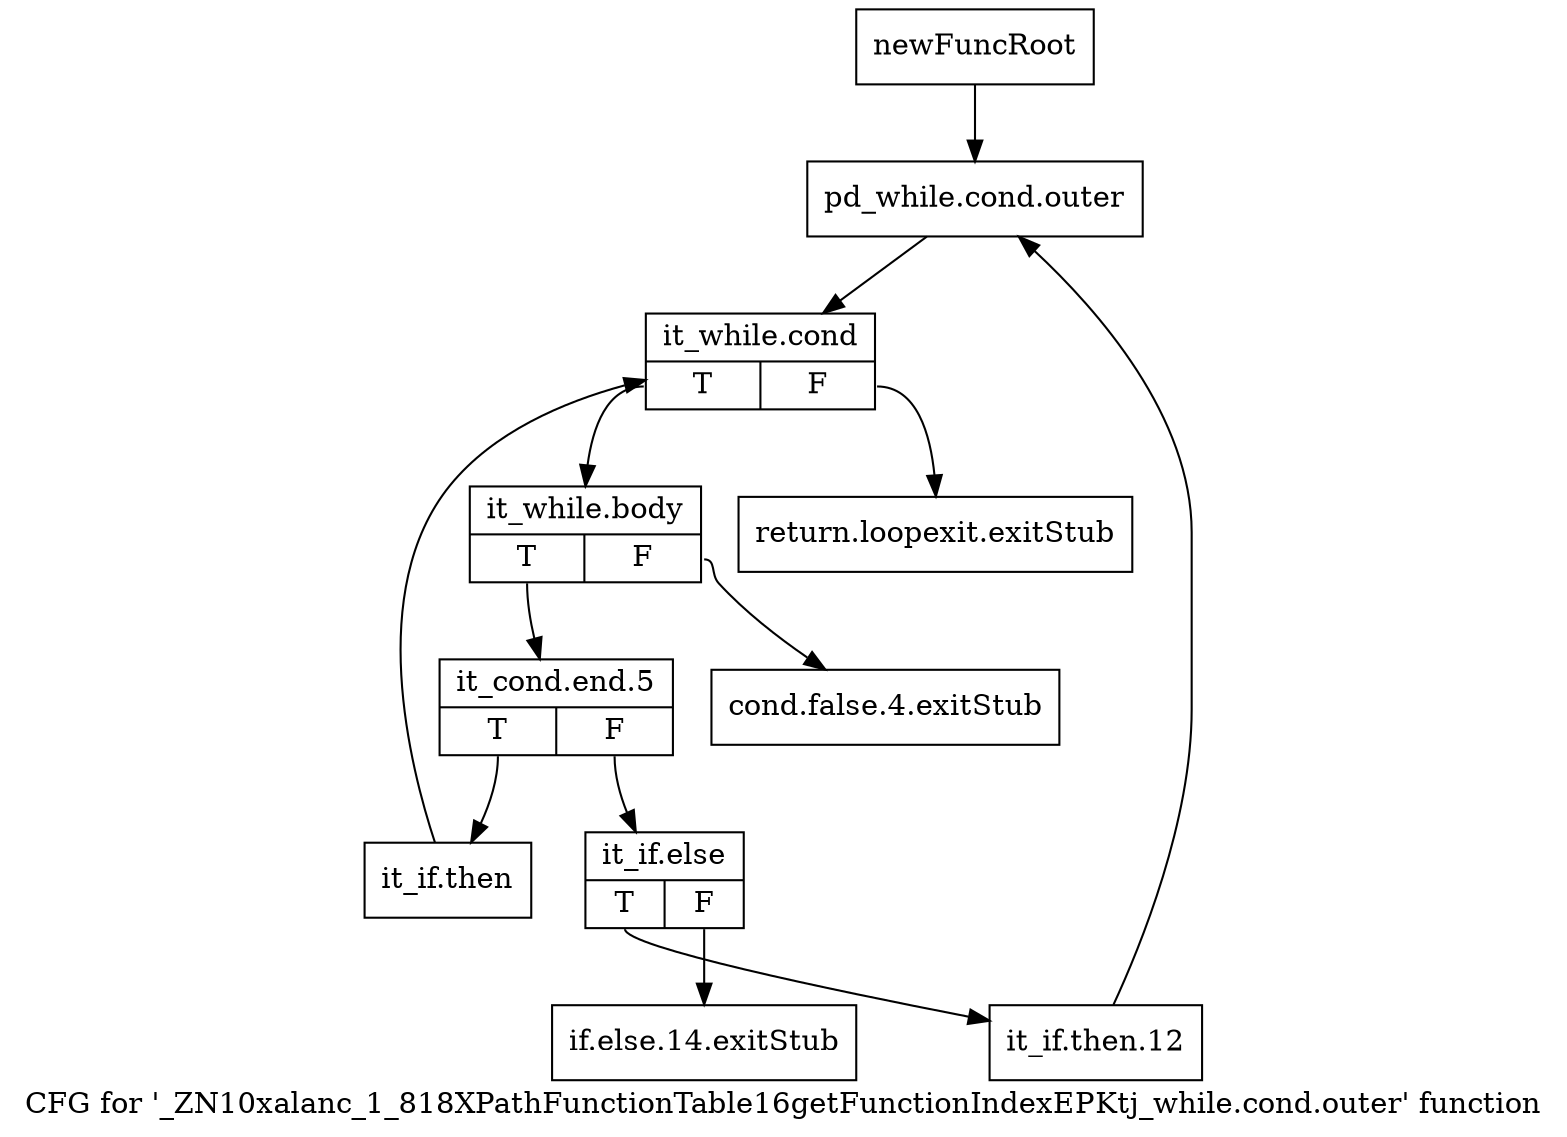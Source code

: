 digraph "CFG for '_ZN10xalanc_1_818XPathFunctionTable16getFunctionIndexEPKtj_while.cond.outer' function" {
	label="CFG for '_ZN10xalanc_1_818XPathFunctionTable16getFunctionIndexEPKtj_while.cond.outer' function";

	Node0x9eab800 [shape=record,label="{newFuncRoot}"];
	Node0x9eab800 -> Node0x9eab940;
	Node0x9eab850 [shape=record,label="{return.loopexit.exitStub}"];
	Node0x9eab8a0 [shape=record,label="{cond.false.4.exitStub}"];
	Node0x9eab8f0 [shape=record,label="{if.else.14.exitStub}"];
	Node0x9eab940 [shape=record,label="{pd_while.cond.outer}"];
	Node0x9eab940 -> Node0x9eab990;
	Node0x9eab990 [shape=record,label="{it_while.cond|{<s0>T|<s1>F}}"];
	Node0x9eab990:s0 -> Node0x9eab9e0;
	Node0x9eab990:s1 -> Node0x9eab850;
	Node0x9eab9e0 [shape=record,label="{it_while.body|{<s0>T|<s1>F}}"];
	Node0x9eab9e0:s0 -> Node0x9eaba30;
	Node0x9eab9e0:s1 -> Node0x9eab8a0;
	Node0x9eaba30 [shape=record,label="{it_cond.end.5|{<s0>T|<s1>F}}"];
	Node0x9eaba30:s0 -> Node0x9eabb20;
	Node0x9eaba30:s1 -> Node0x9eaba80;
	Node0x9eaba80 [shape=record,label="{it_if.else|{<s0>T|<s1>F}}"];
	Node0x9eaba80:s0 -> Node0x9eabad0;
	Node0x9eaba80:s1 -> Node0x9eab8f0;
	Node0x9eabad0 [shape=record,label="{it_if.then.12}"];
	Node0x9eabad0 -> Node0x9eab940;
	Node0x9eabb20 [shape=record,label="{it_if.then}"];
	Node0x9eabb20 -> Node0x9eab990;
}

